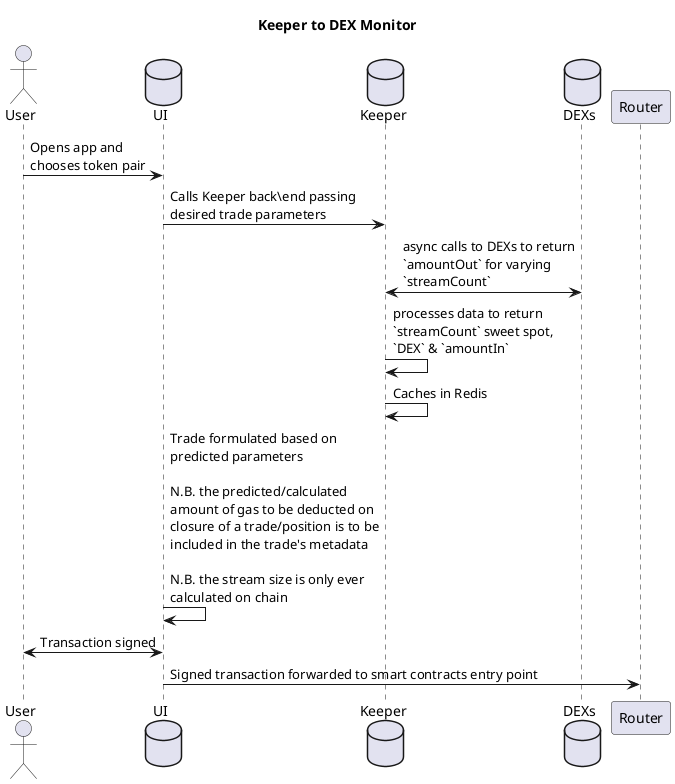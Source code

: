 @startuml Keeper Dex Monitor
title Keeper to DEX Monitor

actor User
database "UI" as UI
database "Keeper" as K
database "DEXs" as DEX
participant "Router" as R

' == Authentication ==

User -> UI: Opens app and\nchooses token pair
UI -> K: Calls Keeper back\end passing\ndesired trade parameters
K <-> DEX: async calls to DEXs to return\n`amountOut` for varying\n`streamCount`
K -> K: processes data to return\n`streamCount` sweet spot,\n`DEX` & `amountIn`
K -> K: Caches in Redis
UI -> UI: Trade formulated based on\npredicted parameters\n\nN.B. the predicted/calculated\namount of gas to be deducted on\nclosure of a trade/position is to be\nincluded in the trade's metadata\n\nN.B. the stream size is only ever\ncalculated on chain
User <-> UI: Transaction signed
UI -> R: Signed transaction forwarded to smart contracts entry point
@enduml
